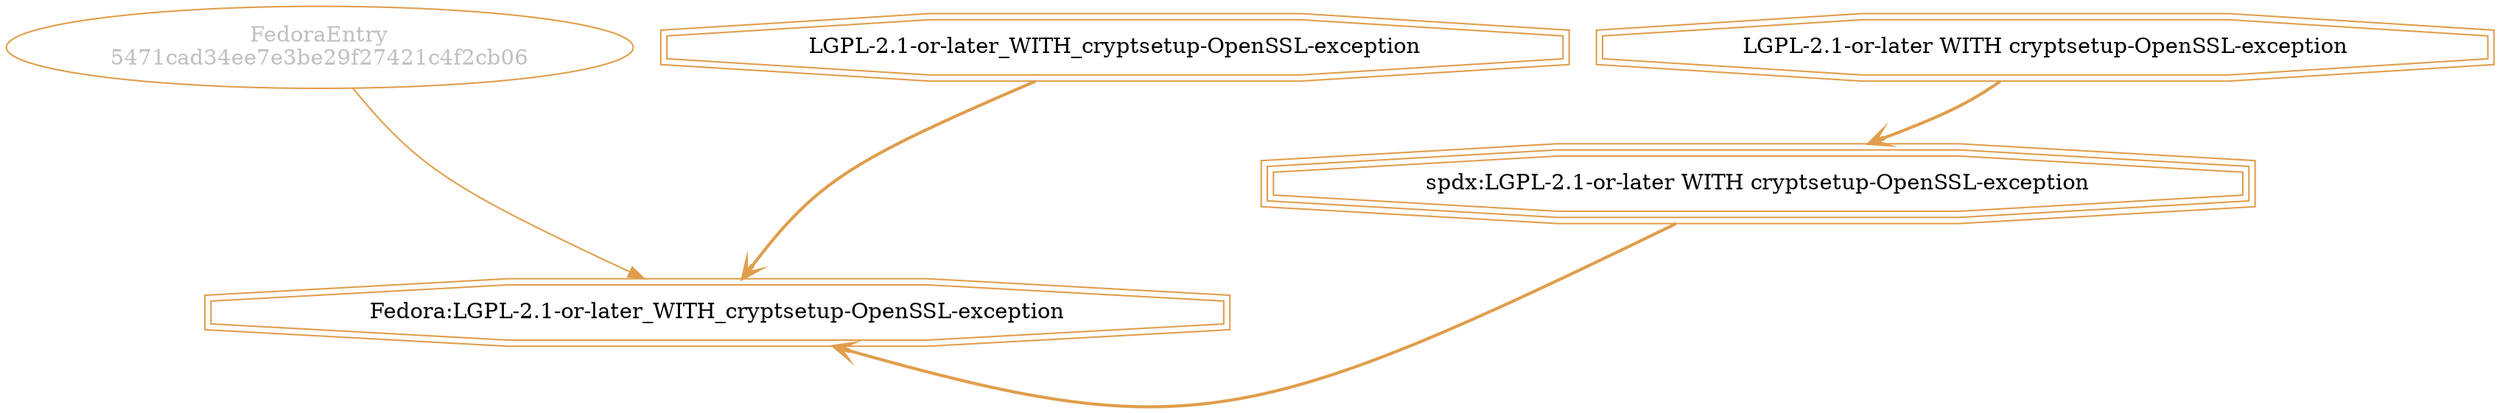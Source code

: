 strict digraph {
    node [shape=box];
    graph [splines=curved];
    6948 [label="FedoraEntry\n5471cad34ee7e3be29f27421c4f2cb06"
         ,fontcolor=gray
         ,color="#e09d4b"
         ,fillcolor="beige;1"
         ,shape=ellipse];
    6949 [label="Fedora:LGPL-2.1-or-later_WITH_cryptsetup-OpenSSL-exception"
         ,color="#e09d4b"
         ,shape=doubleoctagon];
    6950 [label="LGPL-2.1-or-later_WITH_cryptsetup-OpenSSL-exception"
         ,color="#e09d4b"
         ,shape=doubleoctagon];
    6951 [label="spdx:LGPL-2.1-or-later WITH cryptsetup-OpenSSL-exception"
         ,color="#e09d4b"
         ,shape=tripleoctagon];
    6952 [label="LGPL-2.1-or-later WITH cryptsetup-OpenSSL-exception"
         ,color="#e09d4b"
         ,shape=doubleoctagon];
    6948 -> 6949 [weight=0.5
                 ,color="#e09d4b"];
    6950 -> 6949 [style=bold
                 ,arrowhead=vee
                 ,weight=0.7
                 ,color="#e09d4b"];
    6951 -> 6949 [style=bold
                 ,arrowhead=vee
                 ,weight=0.7
                 ,color="#e09d4b"];
    6952 -> 6951 [style=bold
                 ,arrowhead=vee
                 ,weight=0.7
                 ,color="#e09d4b"];
}
